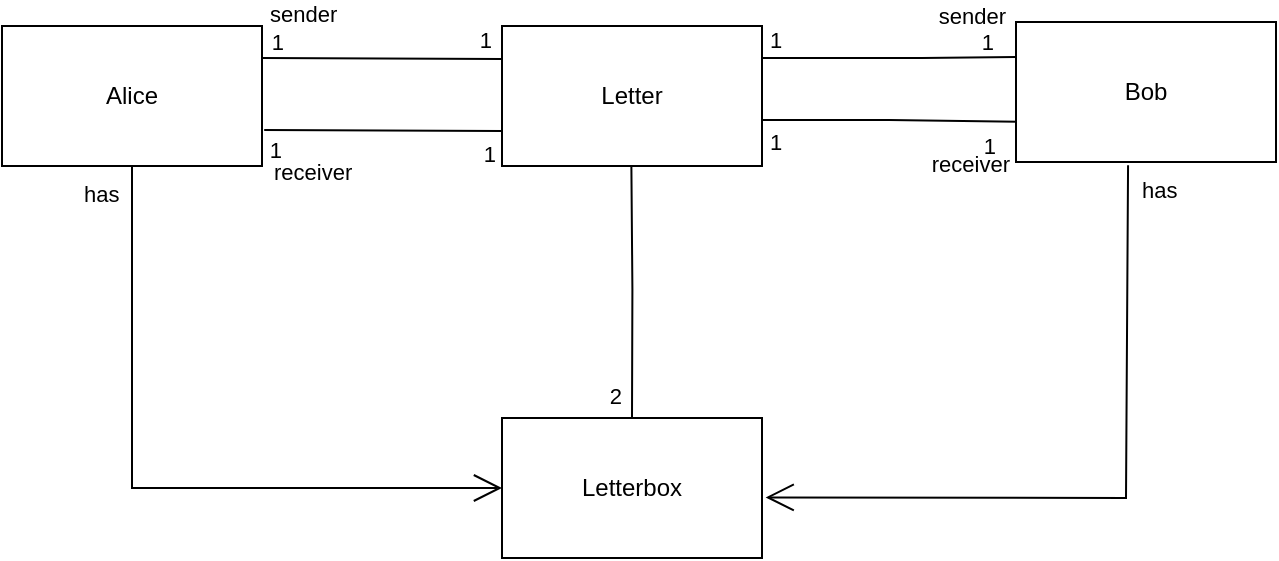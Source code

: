<mxfile version="21.7.4" type="github">
  <diagram name="Page-1" id="LjUncfI7UYeBeipBn3P6">
    <mxGraphModel dx="928" dy="588" grid="1" gridSize="10" guides="1" tooltips="1" connect="1" arrows="1" fold="1" page="1" pageScale="1" pageWidth="827" pageHeight="1169" math="0" shadow="0">
      <root>
        <mxCell id="0" />
        <mxCell id="1" parent="0" />
        <mxCell id="_d0ptWLIJZnKUaic4bYZ-5" value="" style="endArrow=none;html=1;edgeStyle=orthogonalEdgeStyle;rounded=0;entryX=0.5;entryY=0;entryDx=0;entryDy=0;" parent="1" target="9h551nVTTDKNMH26Dmeo-5" edge="1">
          <mxGeometry relative="1" as="geometry">
            <mxPoint x="424.66" y="270" as="sourcePoint" />
            <mxPoint x="425" y="380.0" as="targetPoint" />
          </mxGeometry>
        </mxCell>
        <mxCell id="_d0ptWLIJZnKUaic4bYZ-7" value="2" style="edgeLabel;resizable=0;html=1;align=right;verticalAlign=bottom;" parent="_d0ptWLIJZnKUaic4bYZ-5" connectable="0" vertex="1">
          <mxGeometry x="1" relative="1" as="geometry">
            <mxPoint x="-5" y="-2" as="offset" />
          </mxGeometry>
        </mxCell>
        <mxCell id="_d0ptWLIJZnKUaic4bYZ-8" value="" style="endArrow=open;endFill=1;endSize=12;html=1;rounded=0;entryX=0;entryY=0.5;entryDx=0;entryDy=0;" parent="1" target="9h551nVTTDKNMH26Dmeo-5" edge="1" source="9h551nVTTDKNMH26Dmeo-1">
          <mxGeometry width="160" relative="1" as="geometry">
            <mxPoint x="185" y="280" as="sourcePoint" />
            <mxPoint x="318.53" y="434.644" as="targetPoint" />
            <Array as="points">
              <mxPoint x="175" y="435" />
            </Array>
          </mxGeometry>
        </mxCell>
        <mxCell id="_d0ptWLIJZnKUaic4bYZ-9" value="has" style="edgeLabel;resizable=0;html=1;align=left;verticalAlign=bottom;" parent="1" connectable="0" vertex="1">
          <mxGeometry x="149" y="296" as="geometry" />
        </mxCell>
        <mxCell id="_d0ptWLIJZnKUaic4bYZ-11" value="" style="endArrow=open;endFill=1;endSize=12;html=1;rounded=0;entryX=1.014;entryY=0.567;entryDx=0;entryDy=0;entryPerimeter=0;exitX=0.431;exitY=1.024;exitDx=0;exitDy=0;exitPerimeter=0;" parent="1" target="9h551nVTTDKNMH26Dmeo-5" edge="1" source="9h551nVTTDKNMH26Dmeo-4">
          <mxGeometry width="160" relative="1" as="geometry">
            <mxPoint x="672" y="290" as="sourcePoint" />
            <mxPoint x="530" y="440.408" as="targetPoint" />
            <Array as="points">
              <mxPoint x="672" y="440" />
            </Array>
          </mxGeometry>
        </mxCell>
        <mxCell id="_d0ptWLIJZnKUaic4bYZ-12" value="has" style="edgeLabel;resizable=0;html=1;align=left;verticalAlign=bottom;" parent="1" connectable="0" vertex="1">
          <mxGeometry x="678" y="294" as="geometry" />
        </mxCell>
        <mxCell id="_d0ptWLIJZnKUaic4bYZ-14" value="" style="endArrow=none;html=1;edgeStyle=orthogonalEdgeStyle;rounded=0;entryX=0;entryY=0.236;entryDx=0;entryDy=0;entryPerimeter=0;" parent="1" edge="1" target="9h551nVTTDKNMH26Dmeo-3">
          <mxGeometry relative="1" as="geometry">
            <mxPoint x="240" y="220" as="sourcePoint" />
            <mxPoint x="350" y="220" as="targetPoint" />
          </mxGeometry>
        </mxCell>
        <mxCell id="_d0ptWLIJZnKUaic4bYZ-15" value="sender" style="edgeLabel;resizable=0;html=1;align=left;verticalAlign=bottom;" parent="_d0ptWLIJZnKUaic4bYZ-14" connectable="0" vertex="1">
          <mxGeometry x="-1" relative="1" as="geometry">
            <mxPoint x="2" y="-14" as="offset" />
          </mxGeometry>
        </mxCell>
        <mxCell id="_d0ptWLIJZnKUaic4bYZ-16" value="1" style="edgeLabel;resizable=0;html=1;align=right;verticalAlign=bottom;" parent="_d0ptWLIJZnKUaic4bYZ-14" connectable="0" vertex="1">
          <mxGeometry x="1" relative="1" as="geometry">
            <mxPoint x="-4" y="-1" as="offset" />
          </mxGeometry>
        </mxCell>
        <mxCell id="_d0ptWLIJZnKUaic4bYZ-19" value="" style="endArrow=none;html=1;edgeStyle=orthogonalEdgeStyle;rounded=0;entryX=0;entryY=0.75;entryDx=0;entryDy=0;exitX=1.011;exitY=0.666;exitDx=0;exitDy=0;exitPerimeter=0;" parent="1" edge="1" target="9h551nVTTDKNMH26Dmeo-3">
          <mxGeometry relative="1" as="geometry">
            <mxPoint x="241.09" y="255.952" as="sourcePoint" />
            <mxPoint x="350" y="255.474" as="targetPoint" />
          </mxGeometry>
        </mxCell>
        <mxCell id="_d0ptWLIJZnKUaic4bYZ-20" value="receiver" style="edgeLabel;resizable=0;html=1;align=left;verticalAlign=bottom;" parent="_d0ptWLIJZnKUaic4bYZ-19" connectable="0" vertex="1">
          <mxGeometry x="-1" relative="1" as="geometry">
            <mxPoint x="3" y="30" as="offset" />
          </mxGeometry>
        </mxCell>
        <mxCell id="_d0ptWLIJZnKUaic4bYZ-21" value="1" style="edgeLabel;resizable=0;html=1;align=right;verticalAlign=bottom;" parent="_d0ptWLIJZnKUaic4bYZ-19" connectable="0" vertex="1">
          <mxGeometry x="1" relative="1" as="geometry">
            <mxPoint x="-3" y="20" as="offset" />
          </mxGeometry>
        </mxCell>
        <mxCell id="_d0ptWLIJZnKUaic4bYZ-22" value="" style="endArrow=none;html=1;edgeStyle=orthogonalEdgeStyle;rounded=0;exitX=1;exitY=0.229;exitDx=0;exitDy=0;exitPerimeter=0;entryX=0;entryY=0.25;entryDx=0;entryDy=0;" parent="1" source="9h551nVTTDKNMH26Dmeo-3" edge="1" target="9h551nVTTDKNMH26Dmeo-4">
          <mxGeometry relative="1" as="geometry">
            <mxPoint x="520.85" y="218.656" as="sourcePoint" />
            <mxPoint x="610" y="220" as="targetPoint" />
            <Array as="points">
              <mxPoint x="570" y="220" />
            </Array>
          </mxGeometry>
        </mxCell>
        <mxCell id="_d0ptWLIJZnKUaic4bYZ-23" value="1" style="edgeLabel;resizable=0;html=1;align=left;verticalAlign=bottom;" parent="_d0ptWLIJZnKUaic4bYZ-22" connectable="0" vertex="1">
          <mxGeometry x="-1" relative="1" as="geometry">
            <mxPoint x="2" y="-1" as="offset" />
          </mxGeometry>
        </mxCell>
        <mxCell id="_d0ptWLIJZnKUaic4bYZ-24" value="sender" style="edgeLabel;resizable=0;html=1;align=right;verticalAlign=bottom;" parent="_d0ptWLIJZnKUaic4bYZ-22" connectable="0" vertex="1">
          <mxGeometry x="1" relative="1" as="geometry">
            <mxPoint x="-4" y="-12" as="offset" />
          </mxGeometry>
        </mxCell>
        <mxCell id="_d0ptWLIJZnKUaic4bYZ-25" value="" style="endArrow=none;html=1;edgeStyle=orthogonalEdgeStyle;rounded=0;exitX=1.002;exitY=0.672;exitDx=0;exitDy=0;exitPerimeter=0;entryX=0.012;entryY=0.713;entryDx=0;entryDy=0;entryPerimeter=0;" parent="1" source="9h551nVTTDKNMH26Dmeo-3" target="9h551nVTTDKNMH26Dmeo-4" edge="1">
          <mxGeometry relative="1" as="geometry">
            <mxPoint x="520.34" y="253.856" as="sourcePoint" />
            <mxPoint x="612" y="254" as="targetPoint" />
          </mxGeometry>
        </mxCell>
        <mxCell id="_d0ptWLIJZnKUaic4bYZ-26" value="1" style="edgeLabel;resizable=0;html=1;align=left;verticalAlign=bottom;" parent="_d0ptWLIJZnKUaic4bYZ-25" connectable="0" vertex="1">
          <mxGeometry x="-1" relative="1" as="geometry">
            <mxPoint x="2" y="19" as="offset" />
          </mxGeometry>
        </mxCell>
        <mxCell id="_d0ptWLIJZnKUaic4bYZ-27" value="receiver" style="edgeLabel;resizable=0;html=1;align=right;verticalAlign=bottom;" parent="_d0ptWLIJZnKUaic4bYZ-25" connectable="0" vertex="1">
          <mxGeometry x="1" relative="1" as="geometry">
            <mxPoint x="-4" y="30" as="offset" />
          </mxGeometry>
        </mxCell>
        <mxCell id="_d0ptWLIJZnKUaic4bYZ-28" value="1" style="edgeLabel;resizable=0;html=1;align=right;verticalAlign=bottom;" parent="1" connectable="0" vertex="1">
          <mxGeometry x="606" y="220.0" as="geometry" />
        </mxCell>
        <mxCell id="_d0ptWLIJZnKUaic4bYZ-29" value="1" style="edgeLabel;resizable=0;html=1;align=right;verticalAlign=bottom;" parent="1" connectable="0" vertex="1">
          <mxGeometry x="250" y="274.0" as="geometry" />
        </mxCell>
        <mxCell id="_d0ptWLIJZnKUaic4bYZ-30" value="1" style="edgeLabel;resizable=0;html=1;align=right;verticalAlign=bottom;" parent="1" connectable="0" vertex="1">
          <mxGeometry x="251" y="220.0" as="geometry" />
        </mxCell>
        <mxCell id="_d0ptWLIJZnKUaic4bYZ-31" value="1" style="edgeLabel;resizable=0;html=1;align=right;verticalAlign=bottom;" parent="1" connectable="0" vertex="1">
          <mxGeometry x="607" y="272.0" as="geometry" />
        </mxCell>
        <mxCell id="9h551nVTTDKNMH26Dmeo-1" value="Alice" style="html=1;whiteSpace=wrap;" vertex="1" parent="1">
          <mxGeometry x="110" y="204" width="130" height="70" as="geometry" />
        </mxCell>
        <mxCell id="9h551nVTTDKNMH26Dmeo-3" value="Letter" style="html=1;whiteSpace=wrap;" vertex="1" parent="1">
          <mxGeometry x="360" y="204" width="130" height="70" as="geometry" />
        </mxCell>
        <mxCell id="9h551nVTTDKNMH26Dmeo-4" value="Bob" style="html=1;whiteSpace=wrap;" vertex="1" parent="1">
          <mxGeometry x="617" y="202" width="130" height="70" as="geometry" />
        </mxCell>
        <mxCell id="9h551nVTTDKNMH26Dmeo-5" value="Letterbox" style="html=1;whiteSpace=wrap;" vertex="1" parent="1">
          <mxGeometry x="360" y="400" width="130" height="70" as="geometry" />
        </mxCell>
      </root>
    </mxGraphModel>
  </diagram>
</mxfile>
